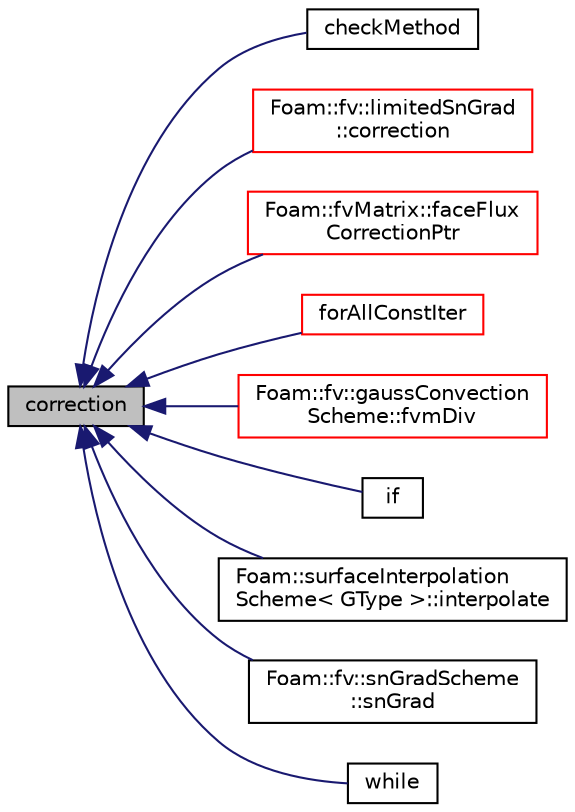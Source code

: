 digraph "correction"
{
  bgcolor="transparent";
  edge [fontname="Helvetica",fontsize="10",labelfontname="Helvetica",labelfontsize="10"];
  node [fontname="Helvetica",fontsize="10",shape=record];
  rankdir="LR";
  Node5651 [label="correction",height=0.2,width=0.4,color="black", fillcolor="grey75", style="filled", fontcolor="black"];
  Node5651 -> Node5652 [dir="back",color="midnightblue",fontsize="10",style="solid",fontname="Helvetica"];
  Node5652 [label="checkMethod",height=0.2,width=0.4,color="black",URL="$a21851.html#af7c5aac53b9e18ea8377a3c3a973114b"];
  Node5651 -> Node5653 [dir="back",color="midnightblue",fontsize="10",style="solid",fontname="Helvetica"];
  Node5653 [label="Foam::fv::limitedSnGrad\l::correction",height=0.2,width=0.4,color="red",URL="$a23421.html#ab85727e995470e7484f0dec7544b1e4d",tooltip="Return the explicit correction to the limitedSnGrad. "];
  Node5651 -> Node5657 [dir="back",color="midnightblue",fontsize="10",style="solid",fontname="Helvetica"];
  Node5657 [label="Foam::fvMatrix::faceFlux\lCorrectionPtr",height=0.2,width=0.4,color="red",URL="$a23173.html#abca4d525cb7a95854e0bbc373847fef2",tooltip="Return pointer to face-flux non-orthogonal correction field. "];
  Node5651 -> Node5662 [dir="back",color="midnightblue",fontsize="10",style="solid",fontname="Helvetica"];
  Node5662 [label="forAllConstIter",height=0.2,width=0.4,color="red",URL="$a39311.html#ae21e2836509b0fa7f7cedf6493b11b09"];
  Node5651 -> Node5937 [dir="back",color="midnightblue",fontsize="10",style="solid",fontname="Helvetica"];
  Node5937 [label="Foam::fv::gaussConvection\lScheme::fvmDiv",height=0.2,width=0.4,color="red",URL="$a23261.html#ad6edbed7fbf0c42fcc63dee2f3ee3bf3"];
  Node5651 -> Node7540 [dir="back",color="midnightblue",fontsize="10",style="solid",fontname="Helvetica"];
  Node7540 [label="if",height=0.2,width=0.4,color="black",URL="$a39215.html#a8b7f998449b569bf0b55d8c54cbac3cc"];
  Node5651 -> Node7541 [dir="back",color="midnightblue",fontsize="10",style="solid",fontname="Helvetica"];
  Node7541 [label="Foam::surfaceInterpolation\lScheme\< GType \>::interpolate",height=0.2,width=0.4,color="black",URL="$a24109.html#a4019ab32a8f9044d007814a8a0db4711",tooltip="Return the face-interpolate of the given cell field. "];
  Node5651 -> Node6176 [dir="back",color="midnightblue",fontsize="10",style="solid",fontname="Helvetica"];
  Node6176 [label="Foam::fv::snGradScheme\l::snGrad",height=0.2,width=0.4,color="black",URL="$a23429.html#ada2eaadda6572f03376ad9c302954366",tooltip="Return the snGrad of the given cell field. "];
  Node5651 -> Node7542 [dir="back",color="midnightblue",fontsize="10",style="solid",fontname="Helvetica"];
  Node7542 [label="while",height=0.2,width=0.4,color="black",URL="$a39299.html#ab13470e79e249d04c443bf59be9ff31d"];
}
